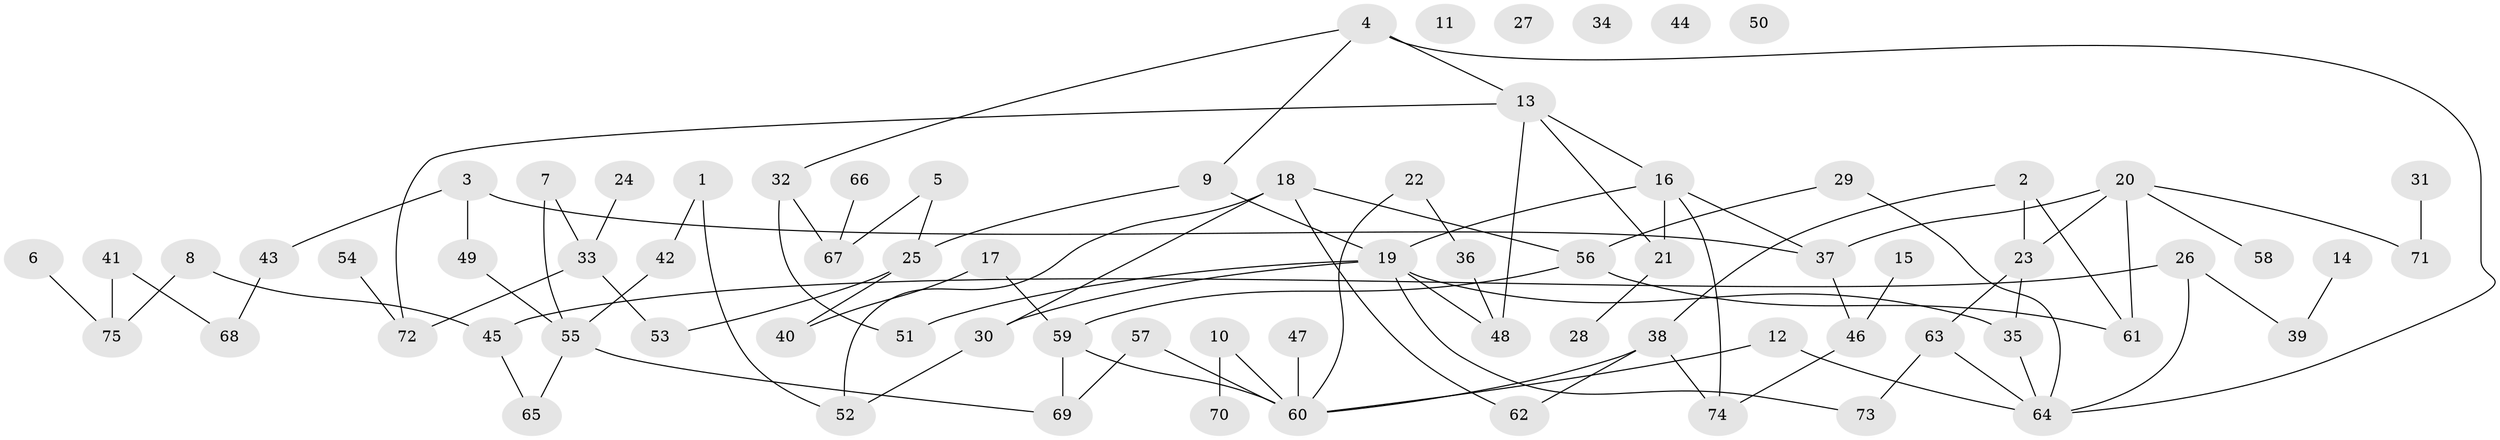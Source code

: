 // coarse degree distribution, {5: 0.17073170731707318, 4: 0.07317073170731707, 2: 0.3170731707317073, 6: 0.04878048780487805, 8: 0.024390243902439025, 3: 0.17073170731707318, 1: 0.17073170731707318, 7: 0.024390243902439025}
// Generated by graph-tools (version 1.1) at 2025/48/03/04/25 22:48:05]
// undirected, 75 vertices, 96 edges
graph export_dot {
  node [color=gray90,style=filled];
  1;
  2;
  3;
  4;
  5;
  6;
  7;
  8;
  9;
  10;
  11;
  12;
  13;
  14;
  15;
  16;
  17;
  18;
  19;
  20;
  21;
  22;
  23;
  24;
  25;
  26;
  27;
  28;
  29;
  30;
  31;
  32;
  33;
  34;
  35;
  36;
  37;
  38;
  39;
  40;
  41;
  42;
  43;
  44;
  45;
  46;
  47;
  48;
  49;
  50;
  51;
  52;
  53;
  54;
  55;
  56;
  57;
  58;
  59;
  60;
  61;
  62;
  63;
  64;
  65;
  66;
  67;
  68;
  69;
  70;
  71;
  72;
  73;
  74;
  75;
  1 -- 42;
  1 -- 52;
  2 -- 23;
  2 -- 38;
  2 -- 61;
  3 -- 37;
  3 -- 43;
  3 -- 49;
  4 -- 9;
  4 -- 13;
  4 -- 32;
  4 -- 64;
  5 -- 25;
  5 -- 67;
  6 -- 75;
  7 -- 33;
  7 -- 55;
  8 -- 45;
  8 -- 75;
  9 -- 19;
  9 -- 25;
  10 -- 60;
  10 -- 70;
  12 -- 60;
  12 -- 64;
  13 -- 16;
  13 -- 21;
  13 -- 48;
  13 -- 72;
  14 -- 39;
  15 -- 46;
  16 -- 19;
  16 -- 21;
  16 -- 37;
  16 -- 74;
  17 -- 40;
  17 -- 59;
  18 -- 30;
  18 -- 52;
  18 -- 56;
  18 -- 62;
  19 -- 30;
  19 -- 35;
  19 -- 48;
  19 -- 51;
  19 -- 73;
  20 -- 23;
  20 -- 37;
  20 -- 58;
  20 -- 61;
  20 -- 71;
  21 -- 28;
  22 -- 36;
  22 -- 60;
  23 -- 35;
  23 -- 63;
  24 -- 33;
  25 -- 40;
  25 -- 53;
  26 -- 39;
  26 -- 45;
  26 -- 64;
  29 -- 56;
  29 -- 64;
  30 -- 52;
  31 -- 71;
  32 -- 51;
  32 -- 67;
  33 -- 53;
  33 -- 72;
  35 -- 64;
  36 -- 48;
  37 -- 46;
  38 -- 60;
  38 -- 62;
  38 -- 74;
  41 -- 68;
  41 -- 75;
  42 -- 55;
  43 -- 68;
  45 -- 65;
  46 -- 74;
  47 -- 60;
  49 -- 55;
  54 -- 72;
  55 -- 65;
  55 -- 69;
  56 -- 59;
  56 -- 61;
  57 -- 60;
  57 -- 69;
  59 -- 60;
  59 -- 69;
  63 -- 64;
  63 -- 73;
  66 -- 67;
}

